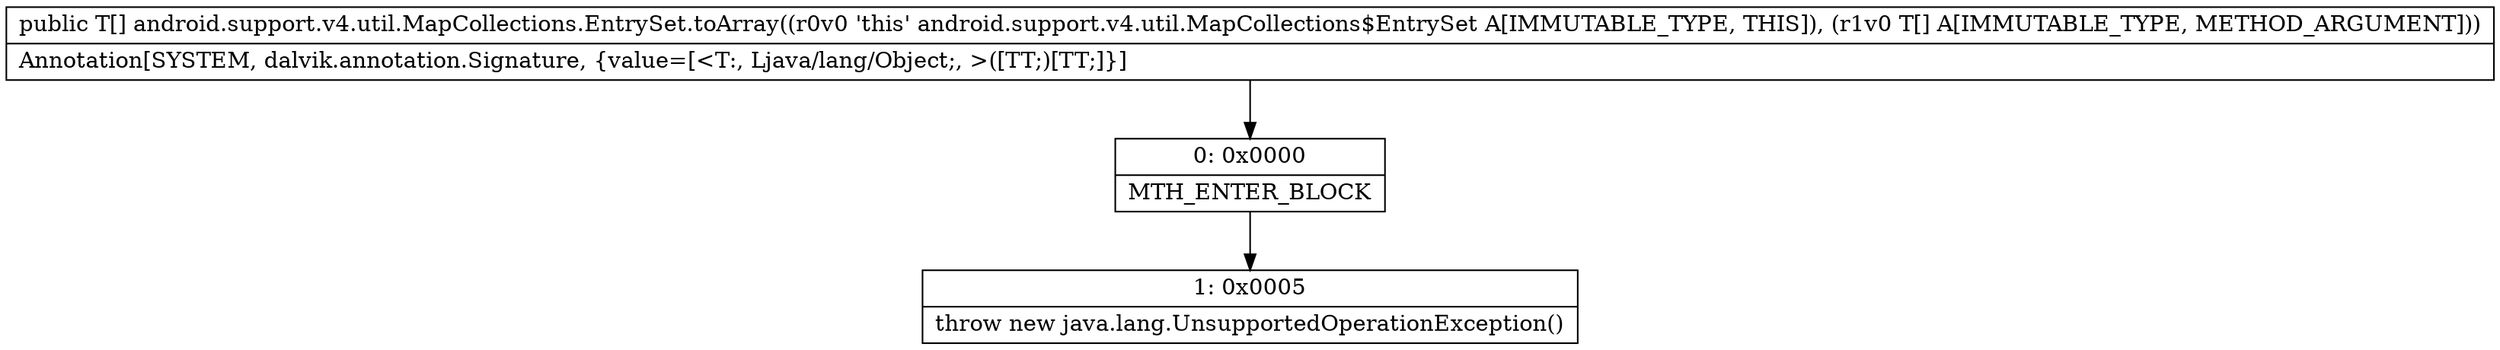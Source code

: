 digraph "CFG forandroid.support.v4.util.MapCollections.EntrySet.toArray([Ljava\/lang\/Object;)[Ljava\/lang\/Object;" {
Node_0 [shape=record,label="{0\:\ 0x0000|MTH_ENTER_BLOCK\l}"];
Node_1 [shape=record,label="{1\:\ 0x0005|throw new java.lang.UnsupportedOperationException()\l}"];
MethodNode[shape=record,label="{public T[] android.support.v4.util.MapCollections.EntrySet.toArray((r0v0 'this' android.support.v4.util.MapCollections$EntrySet A[IMMUTABLE_TYPE, THIS]), (r1v0 T[] A[IMMUTABLE_TYPE, METHOD_ARGUMENT]))  | Annotation[SYSTEM, dalvik.annotation.Signature, \{value=[\<T:, Ljava\/lang\/Object;, \>([TT;)[TT;]\}]\l}"];
MethodNode -> Node_0;
Node_0 -> Node_1;
}

